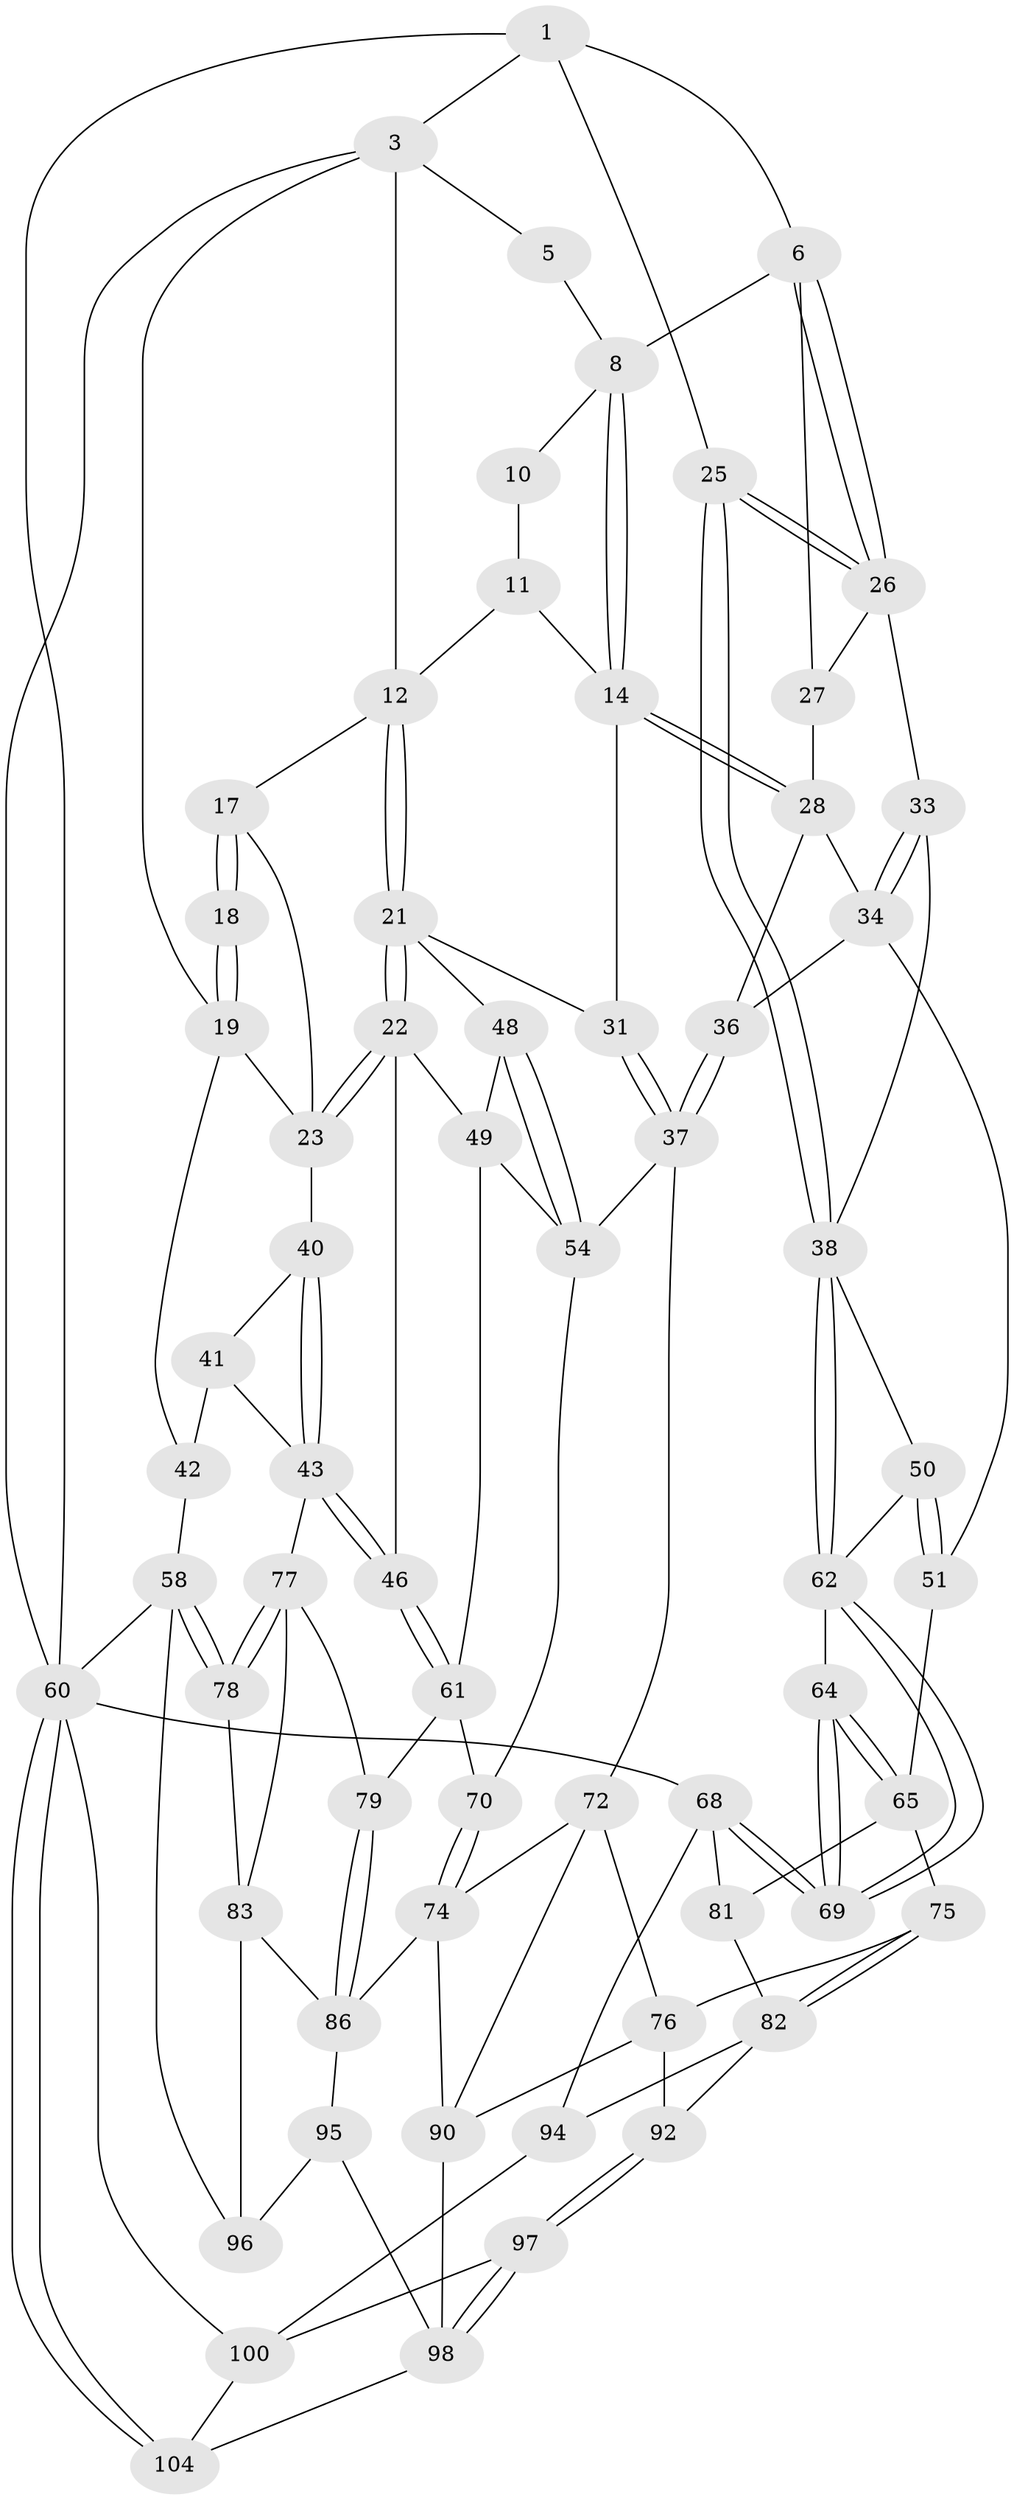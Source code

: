 // Generated by graph-tools (version 1.1) at 2025/24/03/03/25 07:24:38]
// undirected, 64 vertices, 144 edges
graph export_dot {
graph [start="1"]
  node [color=gray90,style=filled];
  1 [pos="+0.8729535802645136+0",super="+2"];
  3 [pos="+0+0",super="+4"];
  5 [pos="+0.6675667371281327+0"];
  6 [pos="+0.7909781306143009+0.05337863213737182",super="+7"];
  8 [pos="+0.7146829585891447+0.07359518868620836",super="+9"];
  10 [pos="+0.6416530812277349+0"];
  11 [pos="+0.49573997661047764+0.08680750997945241",super="+16"];
  12 [pos="+0.47333263802717146+0.0813289808354979",super="+13"];
  14 [pos="+0.6714139321512336+0.15047709356149938",super="+15"];
  17 [pos="+0.31913409721555624+0.0407046050387887",super="+24"];
  18 [pos="+0.1431492247257288+0.04624571909562658"];
  19 [pos="+0.04149069961391496+0.03235317246647388",super="+20"];
  21 [pos="+0.39916579459772633+0.19865841289084127",super="+32"];
  22 [pos="+0.36230302483588656+0.212366732143958",super="+47"];
  23 [pos="+0.3389086280336003+0.19560792510933134",super="+30"];
  25 [pos="+1+0"];
  26 [pos="+0.9769370618058233+0.10283172458648224",super="+29"];
  27 [pos="+0.8007779870159466+0.12953936014334513"];
  28 [pos="+0.7687369785530498+0.17080104754354844",super="+35"];
  31 [pos="+0.6202317086971226+0.24506944715510878"];
  33 [pos="+0.8915900926028666+0.2414660809822992"];
  34 [pos="+0.8682723219357692+0.2593077337987227",super="+52"];
  36 [pos="+0.6964395287913038+0.3679576646490023"];
  37 [pos="+0.691853371647104+0.36678304889636915",super="+53"];
  38 [pos="+1+0.32812047680445244",super="+39"];
  40 [pos="+0.17136854378877542+0.23067652135710437"];
  41 [pos="+0.11047702002491008+0.2745644033382137",super="+45"];
  42 [pos="+0+0.15203179901771913",super="+57"];
  43 [pos="+0.22592563432255133+0.39857981005843157",super="+44"];
  46 [pos="+0.2906423651907633+0.4055187513035875"];
  48 [pos="+0.4926372957864442+0.2652595214820628"];
  49 [pos="+0.47716446943712715+0.34766850823509937",super="+56"];
  50 [pos="+0.9286208736299548+0.4003844410190198"];
  51 [pos="+0.776158300984666+0.4054646091473868"];
  54 [pos="+0.5738142644915574+0.4023876208217952",super="+55"];
  58 [pos="+0+0.5866886455240626",super="+59"];
  60 [pos="+0+1",super="+67"];
  61 [pos="+0.31634148108030674+0.4462702587516703",super="+71"];
  62 [pos="+1+0.411074483759996",super="+63"];
  64 [pos="+0.9519943967966159+0.5770695637087925"];
  65 [pos="+0.8089991287887023+0.5011367026942712",super="+66"];
  68 [pos="+1+1",super="+87"];
  69 [pos="+1+0.7914095245118904"];
  70 [pos="+0.46339024929577555+0.5354166406725387"];
  72 [pos="+0.578787991475024+0.5814358717762893",super="+73"];
  74 [pos="+0.47000176176870834+0.545917851463359",super="+85"];
  75 [pos="+0.6334970636574466+0.5917384864412266"];
  76 [pos="+0.5999397880933586+0.5932224724041313",super="+89"];
  77 [pos="+0.12813069390061002+0.5032260226520675",super="+80"];
  78 [pos="+0+0.5897224121985866"];
  79 [pos="+0.2973405924036715+0.5684644603567461"];
  81 [pos="+0.786130382131196+0.5756570891253826"];
  82 [pos="+0.7240287210805813+0.6410368060466821",super="+91"];
  83 [pos="+0.1436111963937763+0.6258625335159512",super="+84"];
  86 [pos="+0.2856930421978924+0.6882266300657395",super="+88"];
  90 [pos="+0.5175066531403961+0.7384314681481431",super="+93"];
  92 [pos="+0.6231696495916776+0.7154486640751658"];
  94 [pos="+0.7869494147880706+0.8062058181598559"];
  95 [pos="+0.20678795913070047+0.7564726128274267",super="+102"];
  96 [pos="+0.09842540274974798+0.7554036305268648",super="+99"];
  97 [pos="+0.6165808903436718+0.8448375992162016"];
  98 [pos="+0.4605548507720421+0.8737269207838597",super="+101"];
  100 [pos="+0.6387283172903826+0.8485873222848288",super="+103"];
  104 [pos="+0.40149121760941525+1"];
  1 -- 6;
  1 -- 3;
  1 -- 60;
  1 -- 25;
  3 -- 60;
  3 -- 19;
  3 -- 12;
  3 -- 5;
  5 -- 8;
  6 -- 26;
  6 -- 26;
  6 -- 8;
  6 -- 27;
  8 -- 14;
  8 -- 14;
  8 -- 10;
  10 -- 11 [weight=2];
  11 -- 12;
  11 -- 14;
  12 -- 21;
  12 -- 21;
  12 -- 17;
  14 -- 28;
  14 -- 28;
  14 -- 31;
  17 -- 18 [weight=2];
  17 -- 18;
  17 -- 23;
  18 -- 19;
  18 -- 19;
  19 -- 42;
  19 -- 23;
  21 -- 22;
  21 -- 22;
  21 -- 48;
  21 -- 31;
  22 -- 23;
  22 -- 23;
  22 -- 46;
  22 -- 49;
  23 -- 40;
  25 -- 26;
  25 -- 26;
  25 -- 38;
  25 -- 38;
  26 -- 33;
  26 -- 27;
  27 -- 28;
  28 -- 34;
  28 -- 36;
  31 -- 37;
  31 -- 37;
  33 -- 34;
  33 -- 34;
  33 -- 38;
  34 -- 51;
  34 -- 36;
  36 -- 37;
  36 -- 37;
  37 -- 72;
  37 -- 54;
  38 -- 62;
  38 -- 62;
  38 -- 50;
  40 -- 41;
  40 -- 43;
  40 -- 43;
  41 -- 42 [weight=2];
  41 -- 43;
  42 -- 58;
  43 -- 46;
  43 -- 46;
  43 -- 77;
  46 -- 61;
  46 -- 61;
  48 -- 49;
  48 -- 54;
  48 -- 54;
  49 -- 61;
  49 -- 54;
  50 -- 51;
  50 -- 51;
  50 -- 62;
  51 -- 65;
  54 -- 70;
  58 -- 78;
  58 -- 78;
  58 -- 96;
  58 -- 60;
  60 -- 104;
  60 -- 104;
  60 -- 100;
  60 -- 68;
  61 -- 70;
  61 -- 79;
  62 -- 69;
  62 -- 69;
  62 -- 64;
  64 -- 65;
  64 -- 65;
  64 -- 69;
  64 -- 69;
  65 -- 81;
  65 -- 75;
  68 -- 69;
  68 -- 69;
  68 -- 81;
  68 -- 94;
  70 -- 74;
  70 -- 74;
  72 -- 76;
  72 -- 74;
  72 -- 90;
  74 -- 86;
  74 -- 90;
  75 -- 76;
  75 -- 82;
  75 -- 82;
  76 -- 90;
  76 -- 92;
  77 -- 78;
  77 -- 78;
  77 -- 83;
  77 -- 79;
  78 -- 83;
  79 -- 86;
  79 -- 86;
  81 -- 82;
  82 -- 92;
  82 -- 94;
  83 -- 86;
  83 -- 96;
  86 -- 95;
  90 -- 98;
  92 -- 97;
  92 -- 97;
  94 -- 100;
  95 -- 96 [weight=2];
  95 -- 98;
  97 -- 98;
  97 -- 98;
  97 -- 100;
  98 -- 104;
  100 -- 104;
}
